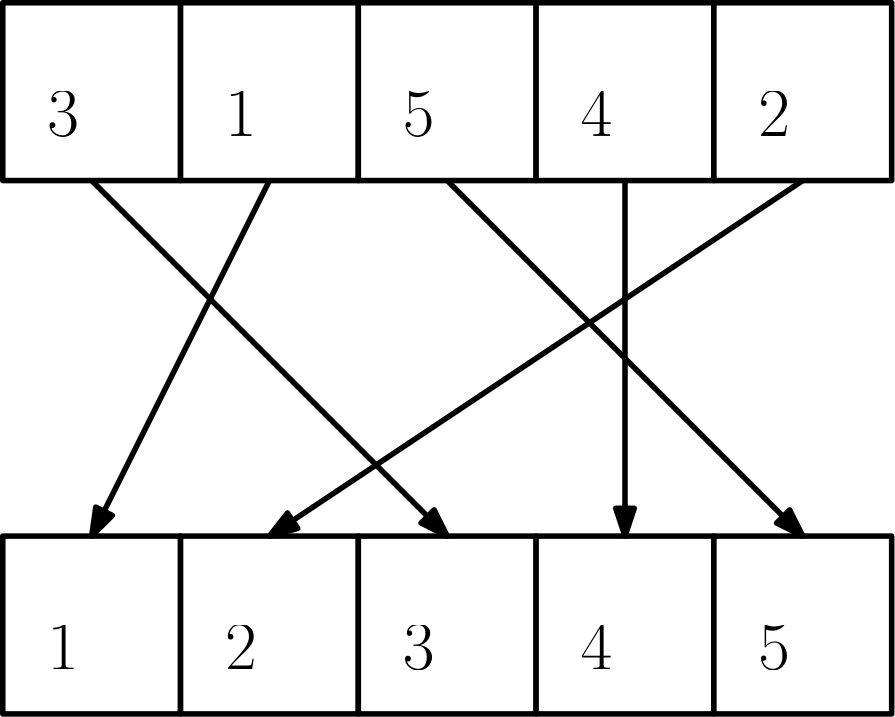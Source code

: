 <?xml version="1.0"?>
<!DOCTYPE ipe SYSTEM "ipe.dtd">
<ipe version="70005" creator="Ipe 7.1.1">
<info created="D:20131031205906" modified="D:20131031225446"/>
<ipestyle name="basic">
<symbol name="arrow/arc(spx)">
<path stroke="sym-stroke" fill="sym-stroke" pen="sym-pen">
0 0 m
-1 0.333 l
-1 -0.333 l
h
</path>
</symbol>
<symbol name="arrow/farc(spx)">
<path stroke="sym-stroke" fill="white" pen="sym-pen">
0 0 m
-1 0.333 l
-1 -0.333 l
h
</path>
</symbol>
<symbol name="mark/circle(sx)" transformations="translations">
<path fill="sym-stroke">
0.6 0 0 0.6 0 0 e
0.4 0 0 0.4 0 0 e
</path>
</symbol>
<symbol name="mark/disk(sx)" transformations="translations">
<path fill="sym-stroke">
0.6 0 0 0.6 0 0 e
</path>
</symbol>
<symbol name="mark/fdisk(sfx)" transformations="translations">
<group>
<path fill="sym-fill">
0.5 0 0 0.5 0 0 e
</path>
<path fill="sym-stroke" fillrule="eofill">
0.6 0 0 0.6 0 0 e
0.4 0 0 0.4 0 0 e
</path>
</group>
</symbol>
<symbol name="mark/box(sx)" transformations="translations">
<path fill="sym-stroke" fillrule="eofill">
-0.6 -0.6 m
0.6 -0.6 l
0.6 0.6 l
-0.6 0.6 l
h
-0.4 -0.4 m
0.4 -0.4 l
0.4 0.4 l
-0.4 0.4 l
h
</path>
</symbol>
<symbol name="mark/square(sx)" transformations="translations">
<path fill="sym-stroke">
-0.6 -0.6 m
0.6 -0.6 l
0.6 0.6 l
-0.6 0.6 l
h
</path>
</symbol>
<symbol name="mark/fsquare(sfx)" transformations="translations">
<group>
<path fill="sym-fill">
-0.5 -0.5 m
0.5 -0.5 l
0.5 0.5 l
-0.5 0.5 l
h
</path>
<path fill="sym-stroke" fillrule="eofill">
-0.6 -0.6 m
0.6 -0.6 l
0.6 0.6 l
-0.6 0.6 l
h
-0.4 -0.4 m
0.4 -0.4 l
0.4 0.4 l
-0.4 0.4 l
h
</path>
</group>
</symbol>
<symbol name="mark/cross(sx)" transformations="translations">
<group>
<path fill="sym-stroke">
-0.43 -0.57 m
0.57 0.43 l
0.43 0.57 l
-0.57 -0.43 l
h
</path>
<path fill="sym-stroke">
-0.43 0.57 m
0.57 -0.43 l
0.43 -0.57 l
-0.57 0.43 l
h
</path>
</group>
</symbol>
<symbol name="arrow/fnormal(spx)">
<path stroke="sym-stroke" fill="white" pen="sym-pen">
0 0 m
-1 0.333 l
-1 -0.333 l
h
</path>
</symbol>
<symbol name="arrow/pointed(spx)">
<path stroke="sym-stroke" fill="sym-stroke" pen="sym-pen">
0 0 m
-1 0.333 l
-0.8 0 l
-1 -0.333 l
h
</path>
</symbol>
<symbol name="arrow/fpointed(spx)">
<path stroke="sym-stroke" fill="white" pen="sym-pen">
0 0 m
-1 0.333 l
-0.8 0 l
-1 -0.333 l
h
</path>
</symbol>
<symbol name="arrow/linear(spx)">
<path stroke="sym-stroke" pen="sym-pen">
-1 0.333 m
0 0 l
-1 -0.333 l
</path>
</symbol>
<symbol name="arrow/fdouble(spx)">
<path stroke="sym-stroke" fill="white" pen="sym-pen">
0 0 m
-1 0.333 l
-1 -0.333 l
h
-1 0 m
-2 0.333 l
-2 -0.333 l
h
</path>
</symbol>
<symbol name="arrow/double(spx)">
<path stroke="sym-stroke" fill="sym-stroke" pen="sym-pen">
0 0 m
-1 0.333 l
-1 -0.333 l
h
-1 0 m
-2 0.333 l
-2 -0.333 l
h
</path>
</symbol>
<pen name="heavier" value="0.8"/>
<pen name="fat" value="1.2"/>
<pen name="ultrafat" value="2"/>
<symbolsize name="large" value="5"/>
<symbolsize name="small" value="2"/>
<symbolsize name="tiny" value="1.1"/>
<arrowsize name="large" value="10"/>
<arrowsize name="small" value="5"/>
<arrowsize name="tiny" value="3"/>
<color name="red" value="1 0 0"/>
<color name="green" value="0 1 0"/>
<color name="blue" value="0 0 1"/>
<color name="yellow" value="1 1 0"/>
<color name="orange" value="1 0.647 0"/>
<color name="gold" value="1 0.843 0"/>
<color name="purple" value="0.627 0.125 0.941"/>
<color name="gray" value="0.745"/>
<color name="brown" value="0.647 0.165 0.165"/>
<color name="navy" value="0 0 0.502"/>
<color name="pink" value="1 0.753 0.796"/>
<color name="seagreen" value="0.18 0.545 0.341"/>
<color name="turquoise" value="0.251 0.878 0.816"/>
<color name="violet" value="0.933 0.51 0.933"/>
<color name="darkblue" value="0 0 0.545"/>
<color name="darkcyan" value="0 0.545 0.545"/>
<color name="darkgray" value="0.663"/>
<color name="darkgreen" value="0 0.392 0"/>
<color name="darkmagenta" value="0.545 0 0.545"/>
<color name="darkorange" value="1 0.549 0"/>
<color name="darkred" value="0.545 0 0"/>
<color name="lightblue" value="0.678 0.847 0.902"/>
<color name="lightcyan" value="0.878 1 1"/>
<color name="lightgray" value="0.827"/>
<color name="lightgreen" value="0.565 0.933 0.565"/>
<color name="lightyellow" value="1 1 0.878"/>
<dashstyle name="dashed" value="[4] 0"/>
<dashstyle name="dotted" value="[1 3] 0"/>
<dashstyle name="dash dotted" value="[4 2 1 2] 0"/>
<dashstyle name="dash dot dotted" value="[4 2 1 2 1 2] 0"/>
<textsize name="large" value="\large"/>
<textsize name="Large" value="\Large"/>
<textsize name="LARGE" value="\LARGE"/>
<textsize name="huge" value="\huge"/>
<textsize name="Huge" value="\Huge"/>
<textsize name="small" value="\small"/>
<textsize name="footnote" value="\footnotesize"/>
<textsize name="tiny" value="\tiny"/>
<textstyle name="center" begin="\begin{center}" end="\end{center}"/>
<textstyle name="itemize" begin="\begin{itemize}" end="\end{itemize}"/>
<textstyle name="item" begin="\begin{itemize}\item{}" end="\end{itemize}"/>
<gridsize name="4 pts" value="4"/>
<gridsize name="8 pts (~3 mm)" value="8"/>
<gridsize name="16 pts (~6 mm)" value="16"/>
<gridsize name="32 pts (~12 mm)" value="32"/>
<gridsize name="10 pts (~3.5 mm)" value="10"/>
<gridsize name="20 pts (~7 mm)" value="20"/>
<gridsize name="14 pts (~5 mm)" value="14"/>
<gridsize name="28 pts (~10 mm)" value="28"/>
<gridsize name="56 pts (~20 mm)" value="56"/>
<anglesize name="90 deg" value="90"/>
<anglesize name="60 deg" value="60"/>
<anglesize name="45 deg" value="45"/>
<anglesize name="30 deg" value="30"/>
<anglesize name="22.5 deg" value="22.5"/>
<tiling name="falling" angle="-60" step="4" width="1"/>
<tiling name="rising" angle="30" step="4" width="1"/>
</ipestyle>
<page>
<layer name="alpha"/>
<view layers="alpha" active="alpha"/>
<path layer="alpha" stroke="black" fill="white" pen="ultrafat">
64 768 m
64 704 l
128 704 l
128 768 l
h
</path>
<path stroke="black" fill="white" pen="ultrafat">
128 768 m
128 704 l
192 704 l
192 768 l
h
</path>
<path stroke="black" fill="white" pen="ultrafat">
192 768 m
192 704 l
256 704 l
256 768 l
h
</path>
<path stroke="black" fill="white" pen="ultrafat">
256 768 m
256 704 l
320 704 l
320 768 l
h
</path>
<path stroke="black" fill="white" pen="ultrafat">
320 768 m
320 704 l
384 704 l
384 768 l
h
</path>
<path matrix="1 0 0 1 0 -192" stroke="black" fill="white" pen="ultrafat">
64 768 m
64 704 l
128 704 l
128 768 l
h
</path>
<path matrix="1 0 0 1 0 -192" stroke="black" fill="white" pen="ultrafat">
128 768 m
128 704 l
192 704 l
192 768 l
h
</path>
<path matrix="1 0 0 1 0 -192" stroke="black" fill="white" pen="ultrafat">
192 768 m
192 704 l
256 704 l
256 768 l
h
</path>
<path matrix="1 0 0 1 0 -192" stroke="black" fill="white" pen="ultrafat">
256 768 m
256 704 l
320 704 l
320 768 l
h
</path>
<path matrix="1 0 0 1 0 -192" stroke="black" fill="white" pen="ultrafat">
320 768 m
320 704 l
384 704 l
384 768 l
h
</path>
<text transformations="translations" pos="80 720" stroke="black" type="label" width="11.368" height="15.978" depth="0" valign="bottom" size="Huge">3</text>
<text matrix="1 0 0 1 64 0" transformations="translations" pos="80 720" stroke="black" type="label" width="11.368" height="15.978" depth="0" valign="bottom" size="Huge">1</text>
<text matrix="1 0 0 1 128 0" transformations="translations" pos="80 720" stroke="black" type="label" width="11.368" height="15.978" depth="0" valign="bottom" size="Huge">5</text>
<text matrix="1 0 0 1 192 0" transformations="translations" pos="80 720" stroke="black" type="label" width="11.368" height="15.978" depth="0" valign="bottom" size="Huge">4</text>
<text matrix="1 0 0 1 256 0" transformations="translations" pos="80 720" stroke="black" type="label" width="11.368" height="15.978" depth="0" valign="bottom" size="Huge">2</text>
<text matrix="1 0 0 1 0 -192" transformations="translations" pos="80 720" stroke="black" type="label" width="11.368" height="15.978" depth="0" valign="bottom" size="Huge">1</text>
<text matrix="1 0 0 1 256 -192" transformations="translations" pos="80 720" stroke="black" type="label" width="11.368" height="15.978" depth="0" valign="bottom" size="Huge">5</text>
<text matrix="1 0 0 1 128 -192" transformations="translations" pos="80 720" stroke="black" type="label" width="11.368" height="15.978" depth="0" valign="bottom" size="Huge">3</text>
<text matrix="1 0 0 1 192 -192" transformations="translations" pos="80 720" stroke="black" type="label" width="11.368" height="15.978" depth="0" valign="bottom" size="Huge">4</text>
<text matrix="1 0 0 1 64 -192" transformations="translations" pos="80 720" stroke="black" type="label" width="11.368" height="15.978" depth="0" valign="bottom" size="Huge">2</text>
<path stroke="black" pen="ultrafat" arrow="normal/large">
96 704 m
224 576 l
</path>
<path stroke="black" pen="ultrafat" arrow="normal/large">
160 704 m
96 576 l
</path>
<path stroke="black" pen="ultrafat" arrow="normal/large">
224 704 m
352 576 l
</path>
<path stroke="black" pen="ultrafat" arrow="normal/large">
288 704 m
288 576 l
</path>
<path stroke="black" pen="ultrafat" arrow="normal/large">
352 704 m
160 576 l
</path>
</page>
</ipe>
